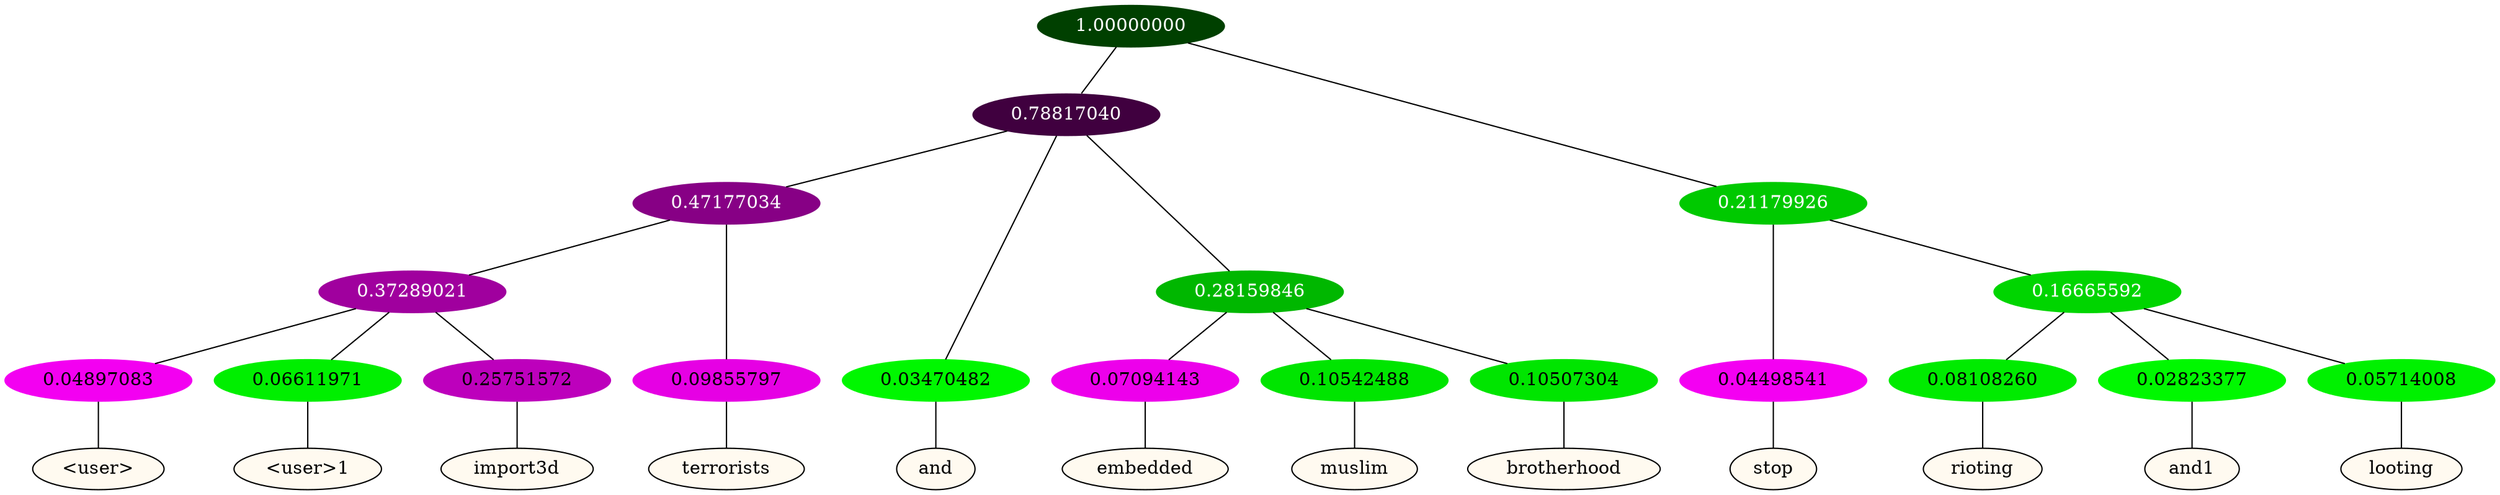 graph {
	node [format=png height=0.15 nodesep=0.001 ordering=out overlap=prism overlap_scaling=0.01 ranksep=0.001 ratio=0.2 style=filled width=0.15]
	{
		rank=same
		a_w_16 [label="\<user\>" color=black fillcolor=floralwhite style="filled,solid"]
		a_w_17 [label="\<user\>1" color=black fillcolor=floralwhite style="filled,solid"]
		a_w_18 [label=import3d color=black fillcolor=floralwhite style="filled,solid"]
		a_w_9 [label=terrorists color=black fillcolor=floralwhite style="filled,solid"]
		a_w_4 [label=and color=black fillcolor=floralwhite style="filled,solid"]
		a_w_10 [label=embedded color=black fillcolor=floralwhite style="filled,solid"]
		a_w_11 [label=muslim color=black fillcolor=floralwhite style="filled,solid"]
		a_w_12 [label=brotherhood color=black fillcolor=floralwhite style="filled,solid"]
		a_w_6 [label=stop color=black fillcolor=floralwhite style="filled,solid"]
		a_w_13 [label=rioting color=black fillcolor=floralwhite style="filled,solid"]
		a_w_14 [label=and1 color=black fillcolor=floralwhite style="filled,solid"]
		a_w_15 [label=looting color=black fillcolor=floralwhite style="filled,solid"]
	}
	a_n_16 -- a_w_16
	a_n_17 -- a_w_17
	a_n_18 -- a_w_18
	a_n_9 -- a_w_9
	a_n_4 -- a_w_4
	a_n_10 -- a_w_10
	a_n_11 -- a_w_11
	a_n_12 -- a_w_12
	a_n_6 -- a_w_6
	a_n_13 -- a_w_13
	a_n_14 -- a_w_14
	a_n_15 -- a_w_15
	{
		rank=same
		a_n_16 [label=0.04897083 color="0.835 1.000 0.951" fontcolor=black]
		a_n_17 [label=0.06611971 color="0.334 1.000 0.934" fontcolor=black]
		a_n_18 [label=0.25751572 color="0.835 1.000 0.742" fontcolor=black]
		a_n_9 [label=0.09855797 color="0.835 1.000 0.901" fontcolor=black]
		a_n_4 [label=0.03470482 color="0.334 1.000 0.965" fontcolor=black]
		a_n_10 [label=0.07094143 color="0.835 1.000 0.929" fontcolor=black]
		a_n_11 [label=0.10542488 color="0.334 1.000 0.895" fontcolor=black]
		a_n_12 [label=0.10507304 color="0.334 1.000 0.895" fontcolor=black]
		a_n_6 [label=0.04498541 color="0.835 1.000 0.955" fontcolor=black]
		a_n_13 [label=0.08108260 color="0.334 1.000 0.919" fontcolor=black]
		a_n_14 [label=0.02823377 color="0.334 1.000 0.972" fontcolor=black]
		a_n_15 [label=0.05714008 color="0.334 1.000 0.943" fontcolor=black]
	}
	a_n_0 [label=1.00000000 color="0.334 1.000 0.250" fontcolor=grey99]
	a_n_1 [label=0.78817040 color="0.835 1.000 0.250" fontcolor=grey99]
	a_n_0 -- a_n_1
	a_n_2 [label=0.21179926 color="0.334 1.000 0.788" fontcolor=grey99]
	a_n_0 -- a_n_2
	a_n_3 [label=0.47177034 color="0.835 1.000 0.528" fontcolor=grey99]
	a_n_1 -- a_n_3
	a_n_1 -- a_n_4
	a_n_5 [label=0.28159846 color="0.334 1.000 0.718" fontcolor=grey99]
	a_n_1 -- a_n_5
	a_n_2 -- a_n_6
	a_n_7 [label=0.16665592 color="0.334 1.000 0.833" fontcolor=grey99]
	a_n_2 -- a_n_7
	a_n_8 [label=0.37289021 color="0.835 1.000 0.627" fontcolor=grey99]
	a_n_3 -- a_n_8
	a_n_3 -- a_n_9
	a_n_5 -- a_n_10
	a_n_5 -- a_n_11
	a_n_5 -- a_n_12
	a_n_7 -- a_n_13
	a_n_7 -- a_n_14
	a_n_7 -- a_n_15
	a_n_8 -- a_n_16
	a_n_8 -- a_n_17
	a_n_8 -- a_n_18
}

